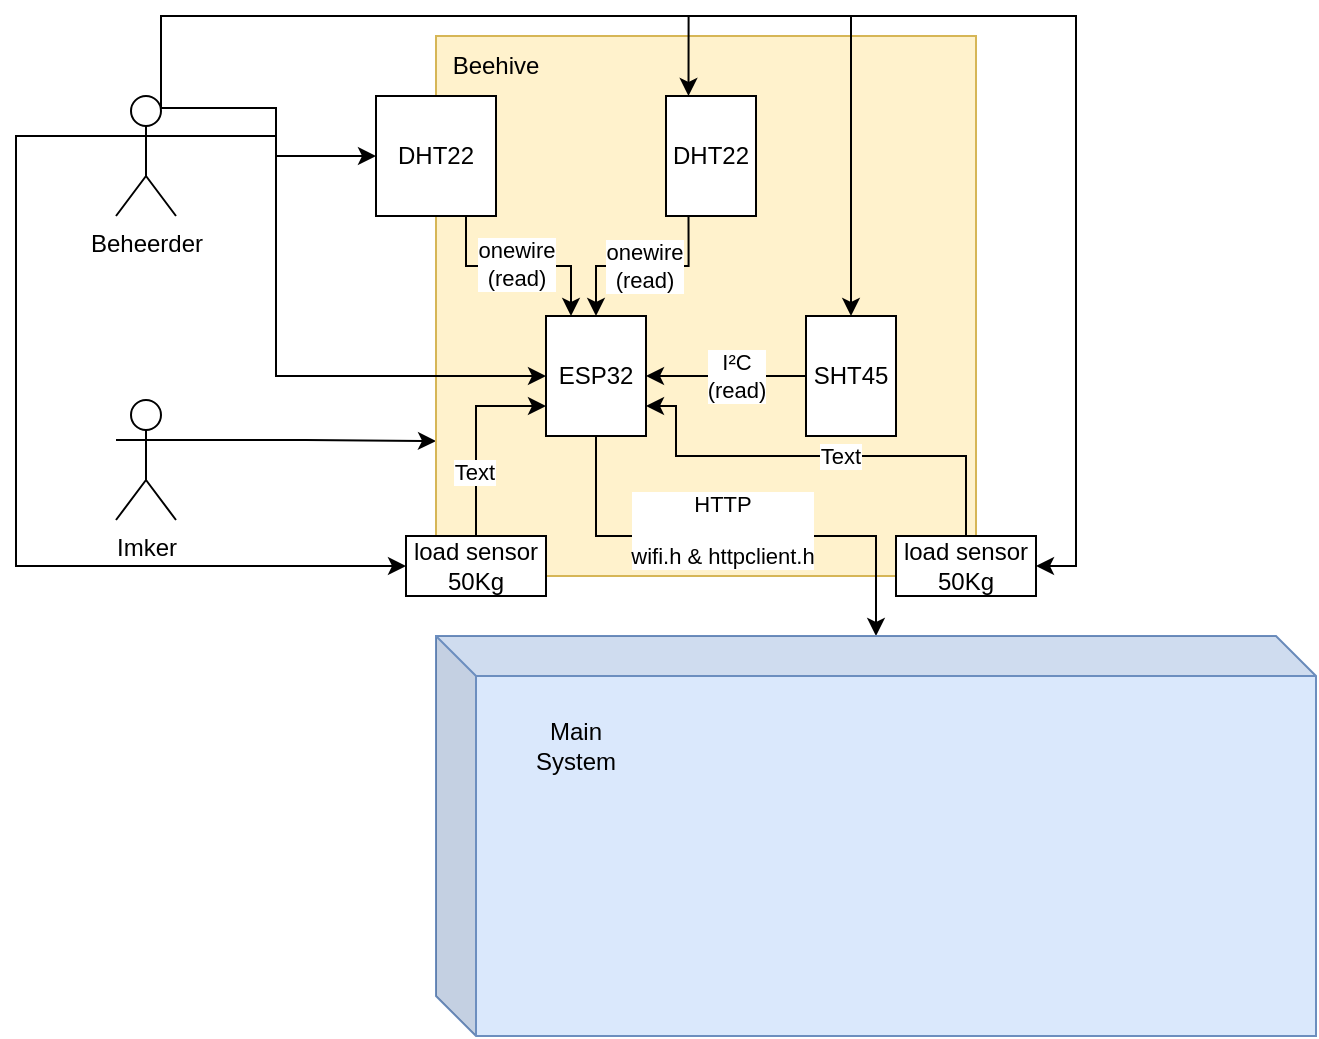 <mxfile version="27.0.4">
  <diagram name="Page-1" id="eJ0Qw4Db6nhhG4S1m9tW">
    <mxGraphModel dx="1205" dy="632" grid="1" gridSize="10" guides="1" tooltips="1" connect="1" arrows="1" fold="1" page="1" pageScale="1" pageWidth="1654" pageHeight="2336" math="0" shadow="0">
      <root>
        <mxCell id="0" />
        <mxCell id="1" parent="0" />
        <mxCell id="vhmr5BV3yXntm19uQJfj-32" style="edgeStyle=orthogonalEdgeStyle;rounded=0;orthogonalLoop=1;jettySize=auto;html=1;exitX=1;exitY=0.333;exitDx=0;exitDy=0;exitPerimeter=0;entryX=0;entryY=0.75;entryDx=0;entryDy=0;" edge="1" parent="1" source="vhmr5BV3yXntm19uQJfj-1" target="vhmr5BV3yXntm19uQJfj-6">
          <mxGeometry relative="1" as="geometry" />
        </mxCell>
        <mxCell id="vhmr5BV3yXntm19uQJfj-1" value="Imker" style="shape=umlActor;verticalLabelPosition=bottom;verticalAlign=top;html=1;outlineConnect=0;" vertex="1" parent="1">
          <mxGeometry x="460" y="1252" width="30" height="60" as="geometry" />
        </mxCell>
        <mxCell id="vhmr5BV3yXntm19uQJfj-28" style="edgeStyle=orthogonalEdgeStyle;rounded=0;orthogonalLoop=1;jettySize=auto;html=1;exitX=0.75;exitY=0.1;exitDx=0;exitDy=0;exitPerimeter=0;entryX=0;entryY=0.5;entryDx=0;entryDy=0;" edge="1" parent="1" source="vhmr5BV3yXntm19uQJfj-2" target="vhmr5BV3yXntm19uQJfj-8">
          <mxGeometry relative="1" as="geometry" />
        </mxCell>
        <mxCell id="vhmr5BV3yXntm19uQJfj-44" style="edgeStyle=orthogonalEdgeStyle;rounded=0;orthogonalLoop=1;jettySize=auto;html=1;exitX=1;exitY=0.333;exitDx=0;exitDy=0;exitPerimeter=0;entryX=0;entryY=0.5;entryDx=0;entryDy=0;" edge="1" parent="1" source="vhmr5BV3yXntm19uQJfj-2" target="vhmr5BV3yXntm19uQJfj-33">
          <mxGeometry relative="1" as="geometry">
            <Array as="points">
              <mxPoint x="410" y="1120" />
              <mxPoint x="410" y="1335" />
            </Array>
          </mxGeometry>
        </mxCell>
        <mxCell id="vhmr5BV3yXntm19uQJfj-45" style="edgeStyle=orthogonalEdgeStyle;rounded=0;orthogonalLoop=1;jettySize=auto;html=1;exitX=0.75;exitY=0.1;exitDx=0;exitDy=0;exitPerimeter=0;entryX=1;entryY=0.5;entryDx=0;entryDy=0;" edge="1" parent="1" source="vhmr5BV3yXntm19uQJfj-2" target="vhmr5BV3yXntm19uQJfj-34">
          <mxGeometry relative="1" as="geometry">
            <Array as="points">
              <mxPoint x="483" y="1060" />
              <mxPoint x="940" y="1060" />
              <mxPoint x="940" y="1335" />
            </Array>
          </mxGeometry>
        </mxCell>
        <mxCell id="vhmr5BV3yXntm19uQJfj-2" value="Beheerder" style="shape=umlActor;verticalLabelPosition=bottom;verticalAlign=top;html=1;outlineConnect=0;" vertex="1" parent="1">
          <mxGeometry x="460" y="1100" width="30" height="60" as="geometry" />
        </mxCell>
        <mxCell id="vhmr5BV3yXntm19uQJfj-6" value="" style="whiteSpace=wrap;html=1;aspect=fixed;fillColor=#fff2cc;strokeColor=#d6b656;" vertex="1" parent="1">
          <mxGeometry x="620" y="1070" width="270" height="270" as="geometry" />
        </mxCell>
        <mxCell id="vhmr5BV3yXntm19uQJfj-7" value="Beehive" style="text;html=1;align=center;verticalAlign=middle;whiteSpace=wrap;rounded=0;" vertex="1" parent="1">
          <mxGeometry x="620" y="1070" width="60" height="30" as="geometry" />
        </mxCell>
        <mxCell id="vhmr5BV3yXntm19uQJfj-12" style="edgeStyle=orthogonalEdgeStyle;rounded=0;orthogonalLoop=1;jettySize=auto;html=1;exitX=0.75;exitY=1;exitDx=0;exitDy=0;entryX=0.25;entryY=0;entryDx=0;entryDy=0;" edge="1" parent="1" source="vhmr5BV3yXntm19uQJfj-8" target="vhmr5BV3yXntm19uQJfj-11">
          <mxGeometry relative="1" as="geometry">
            <Array as="points">
              <mxPoint x="635" y="1185" />
              <mxPoint x="688" y="1185" />
            </Array>
          </mxGeometry>
        </mxCell>
        <mxCell id="vhmr5BV3yXntm19uQJfj-23" value="onewire&lt;div&gt;(read)&lt;/div&gt;" style="edgeLabel;html=1;align=center;verticalAlign=middle;resizable=0;points=[];" vertex="1" connectable="0" parent="vhmr5BV3yXntm19uQJfj-12">
          <mxGeometry x="-0.029" y="1" relative="1" as="geometry">
            <mxPoint as="offset" />
          </mxGeometry>
        </mxCell>
        <mxCell id="vhmr5BV3yXntm19uQJfj-8" value="DHT22" style="rounded=0;whiteSpace=wrap;html=1;" vertex="1" parent="1">
          <mxGeometry x="590" y="1100" width="60" height="60" as="geometry" />
        </mxCell>
        <mxCell id="vhmr5BV3yXntm19uQJfj-14" style="edgeStyle=orthogonalEdgeStyle;rounded=0;orthogonalLoop=1;jettySize=auto;html=1;exitX=0.25;exitY=1;exitDx=0;exitDy=0;entryX=0.5;entryY=0;entryDx=0;entryDy=0;" edge="1" parent="1" source="vhmr5BV3yXntm19uQJfj-9" target="vhmr5BV3yXntm19uQJfj-11">
          <mxGeometry relative="1" as="geometry" />
        </mxCell>
        <mxCell id="vhmr5BV3yXntm19uQJfj-24" value="onewire&lt;div&gt;(read)&lt;/div&gt;" style="edgeLabel;html=1;align=center;verticalAlign=middle;resizable=0;points=[];" vertex="1" connectable="0" parent="vhmr5BV3yXntm19uQJfj-14">
          <mxGeometry x="-0.001" relative="1" as="geometry">
            <mxPoint as="offset" />
          </mxGeometry>
        </mxCell>
        <mxCell id="vhmr5BV3yXntm19uQJfj-9" value="DHT22" style="rounded=0;whiteSpace=wrap;html=1;" vertex="1" parent="1">
          <mxGeometry x="735" y="1100" width="45" height="60" as="geometry" />
        </mxCell>
        <mxCell id="vhmr5BV3yXntm19uQJfj-16" style="edgeStyle=orthogonalEdgeStyle;rounded=0;orthogonalLoop=1;jettySize=auto;html=1;exitX=0;exitY=0.5;exitDx=0;exitDy=0;entryX=1;entryY=0.5;entryDx=0;entryDy=0;" edge="1" parent="1" source="vhmr5BV3yXntm19uQJfj-10" target="vhmr5BV3yXntm19uQJfj-11">
          <mxGeometry relative="1" as="geometry" />
        </mxCell>
        <mxCell id="vhmr5BV3yXntm19uQJfj-25" value="I²C&lt;div&gt;(read)&lt;/div&gt;" style="edgeLabel;html=1;align=center;verticalAlign=middle;resizable=0;points=[];" vertex="1" connectable="0" parent="vhmr5BV3yXntm19uQJfj-16">
          <mxGeometry x="0.255" y="-1" relative="1" as="geometry">
            <mxPoint x="15" y="1" as="offset" />
          </mxGeometry>
        </mxCell>
        <mxCell id="vhmr5BV3yXntm19uQJfj-10" value="SHT45" style="rounded=0;whiteSpace=wrap;html=1;" vertex="1" parent="1">
          <mxGeometry x="805" y="1210" width="45" height="60" as="geometry" />
        </mxCell>
        <mxCell id="vhmr5BV3yXntm19uQJfj-21" value="" style="edgeStyle=orthogonalEdgeStyle;rounded=0;orthogonalLoop=1;jettySize=auto;html=1;" edge="1" parent="1" source="vhmr5BV3yXntm19uQJfj-11" target="vhmr5BV3yXntm19uQJfj-17">
          <mxGeometry relative="1" as="geometry" />
        </mxCell>
        <mxCell id="vhmr5BV3yXntm19uQJfj-22" value="HTTP&lt;div&gt;&lt;br&gt;&lt;/div&gt;&lt;div&gt;wifi.h &amp;amp; httpclient.h&lt;/div&gt;" style="edgeLabel;html=1;align=center;verticalAlign=middle;resizable=0;points=[];" vertex="1" connectable="0" parent="vhmr5BV3yXntm19uQJfj-21">
          <mxGeometry x="-0.059" y="3" relative="1" as="geometry">
            <mxPoint as="offset" />
          </mxGeometry>
        </mxCell>
        <mxCell id="vhmr5BV3yXntm19uQJfj-11" value="ESP32" style="rounded=0;whiteSpace=wrap;html=1;" vertex="1" parent="1">
          <mxGeometry x="675" y="1210" width="50" height="60" as="geometry" />
        </mxCell>
        <mxCell id="vhmr5BV3yXntm19uQJfj-17" value="" style="shape=cube;whiteSpace=wrap;html=1;boundedLbl=1;backgroundOutline=1;darkOpacity=0.05;darkOpacity2=0.1;fillColor=#dae8fc;strokeColor=#6c8ebf;" vertex="1" parent="1">
          <mxGeometry x="620" y="1370" width="440" height="200" as="geometry" />
        </mxCell>
        <mxCell id="vhmr5BV3yXntm19uQJfj-18" value="Main System" style="text;html=1;align=center;verticalAlign=middle;whiteSpace=wrap;rounded=0;" vertex="1" parent="1">
          <mxGeometry x="660" y="1410" width="60" height="30" as="geometry" />
        </mxCell>
        <mxCell id="vhmr5BV3yXntm19uQJfj-29" style="edgeStyle=orthogonalEdgeStyle;rounded=0;orthogonalLoop=1;jettySize=auto;html=1;exitX=0.75;exitY=0.1;exitDx=0;exitDy=0;exitPerimeter=0;entryX=0.25;entryY=0;entryDx=0;entryDy=0;" edge="1" parent="1" source="vhmr5BV3yXntm19uQJfj-2" target="vhmr5BV3yXntm19uQJfj-9">
          <mxGeometry relative="1" as="geometry">
            <Array as="points">
              <mxPoint x="482" y="1060" />
              <mxPoint x="746" y="1060" />
            </Array>
          </mxGeometry>
        </mxCell>
        <mxCell id="vhmr5BV3yXntm19uQJfj-30" style="edgeStyle=orthogonalEdgeStyle;rounded=0;orthogonalLoop=1;jettySize=auto;html=1;exitX=0.75;exitY=0.1;exitDx=0;exitDy=0;exitPerimeter=0;entryX=0.5;entryY=0;entryDx=0;entryDy=0;" edge="1" parent="1" source="vhmr5BV3yXntm19uQJfj-2" target="vhmr5BV3yXntm19uQJfj-10">
          <mxGeometry relative="1" as="geometry">
            <Array as="points">
              <mxPoint x="482" y="1060" />
              <mxPoint x="828" y="1060" />
            </Array>
          </mxGeometry>
        </mxCell>
        <mxCell id="vhmr5BV3yXntm19uQJfj-31" style="edgeStyle=orthogonalEdgeStyle;rounded=0;orthogonalLoop=1;jettySize=auto;html=1;exitX=1;exitY=0.333;exitDx=0;exitDy=0;exitPerimeter=0;entryX=0;entryY=0.5;entryDx=0;entryDy=0;" edge="1" parent="1" source="vhmr5BV3yXntm19uQJfj-2" target="vhmr5BV3yXntm19uQJfj-11">
          <mxGeometry relative="1" as="geometry">
            <Array as="points">
              <mxPoint x="540" y="1120" />
              <mxPoint x="540" y="1240" />
            </Array>
          </mxGeometry>
        </mxCell>
        <mxCell id="vhmr5BV3yXntm19uQJfj-37" style="edgeStyle=orthogonalEdgeStyle;rounded=0;orthogonalLoop=1;jettySize=auto;html=1;exitX=0.5;exitY=0;exitDx=0;exitDy=0;entryX=0;entryY=0.75;entryDx=0;entryDy=0;" edge="1" parent="1" source="vhmr5BV3yXntm19uQJfj-33" target="vhmr5BV3yXntm19uQJfj-11">
          <mxGeometry relative="1" as="geometry" />
        </mxCell>
        <mxCell id="vhmr5BV3yXntm19uQJfj-39" value="Text" style="edgeLabel;html=1;align=center;verticalAlign=middle;resizable=0;points=[];" vertex="1" connectable="0" parent="vhmr5BV3yXntm19uQJfj-37">
          <mxGeometry x="-0.355" y="1" relative="1" as="geometry">
            <mxPoint as="offset" />
          </mxGeometry>
        </mxCell>
        <mxCell id="vhmr5BV3yXntm19uQJfj-33" value="load sensor&lt;div&gt;50Kg&lt;/div&gt;" style="rounded=0;whiteSpace=wrap;html=1;" vertex="1" parent="1">
          <mxGeometry x="605" y="1320" width="70" height="30" as="geometry" />
        </mxCell>
        <mxCell id="vhmr5BV3yXntm19uQJfj-38" style="edgeStyle=orthogonalEdgeStyle;rounded=0;orthogonalLoop=1;jettySize=auto;html=1;exitX=0.5;exitY=0;exitDx=0;exitDy=0;entryX=1;entryY=0.75;entryDx=0;entryDy=0;" edge="1" parent="1" source="vhmr5BV3yXntm19uQJfj-34" target="vhmr5BV3yXntm19uQJfj-11">
          <mxGeometry relative="1" as="geometry">
            <Array as="points">
              <mxPoint x="885" y="1280" />
              <mxPoint x="740" y="1280" />
              <mxPoint x="740" y="1255" />
            </Array>
          </mxGeometry>
        </mxCell>
        <mxCell id="vhmr5BV3yXntm19uQJfj-43" value="Text" style="edgeLabel;html=1;align=center;verticalAlign=middle;resizable=0;points=[];" vertex="1" connectable="0" parent="vhmr5BV3yXntm19uQJfj-38">
          <mxGeometry x="-0.082" relative="1" as="geometry">
            <mxPoint as="offset" />
          </mxGeometry>
        </mxCell>
        <mxCell id="vhmr5BV3yXntm19uQJfj-34" value="load sensor&lt;div&gt;50Kg&lt;/div&gt;" style="rounded=0;whiteSpace=wrap;html=1;" vertex="1" parent="1">
          <mxGeometry x="850" y="1320" width="70" height="30" as="geometry" />
        </mxCell>
      </root>
    </mxGraphModel>
  </diagram>
</mxfile>
